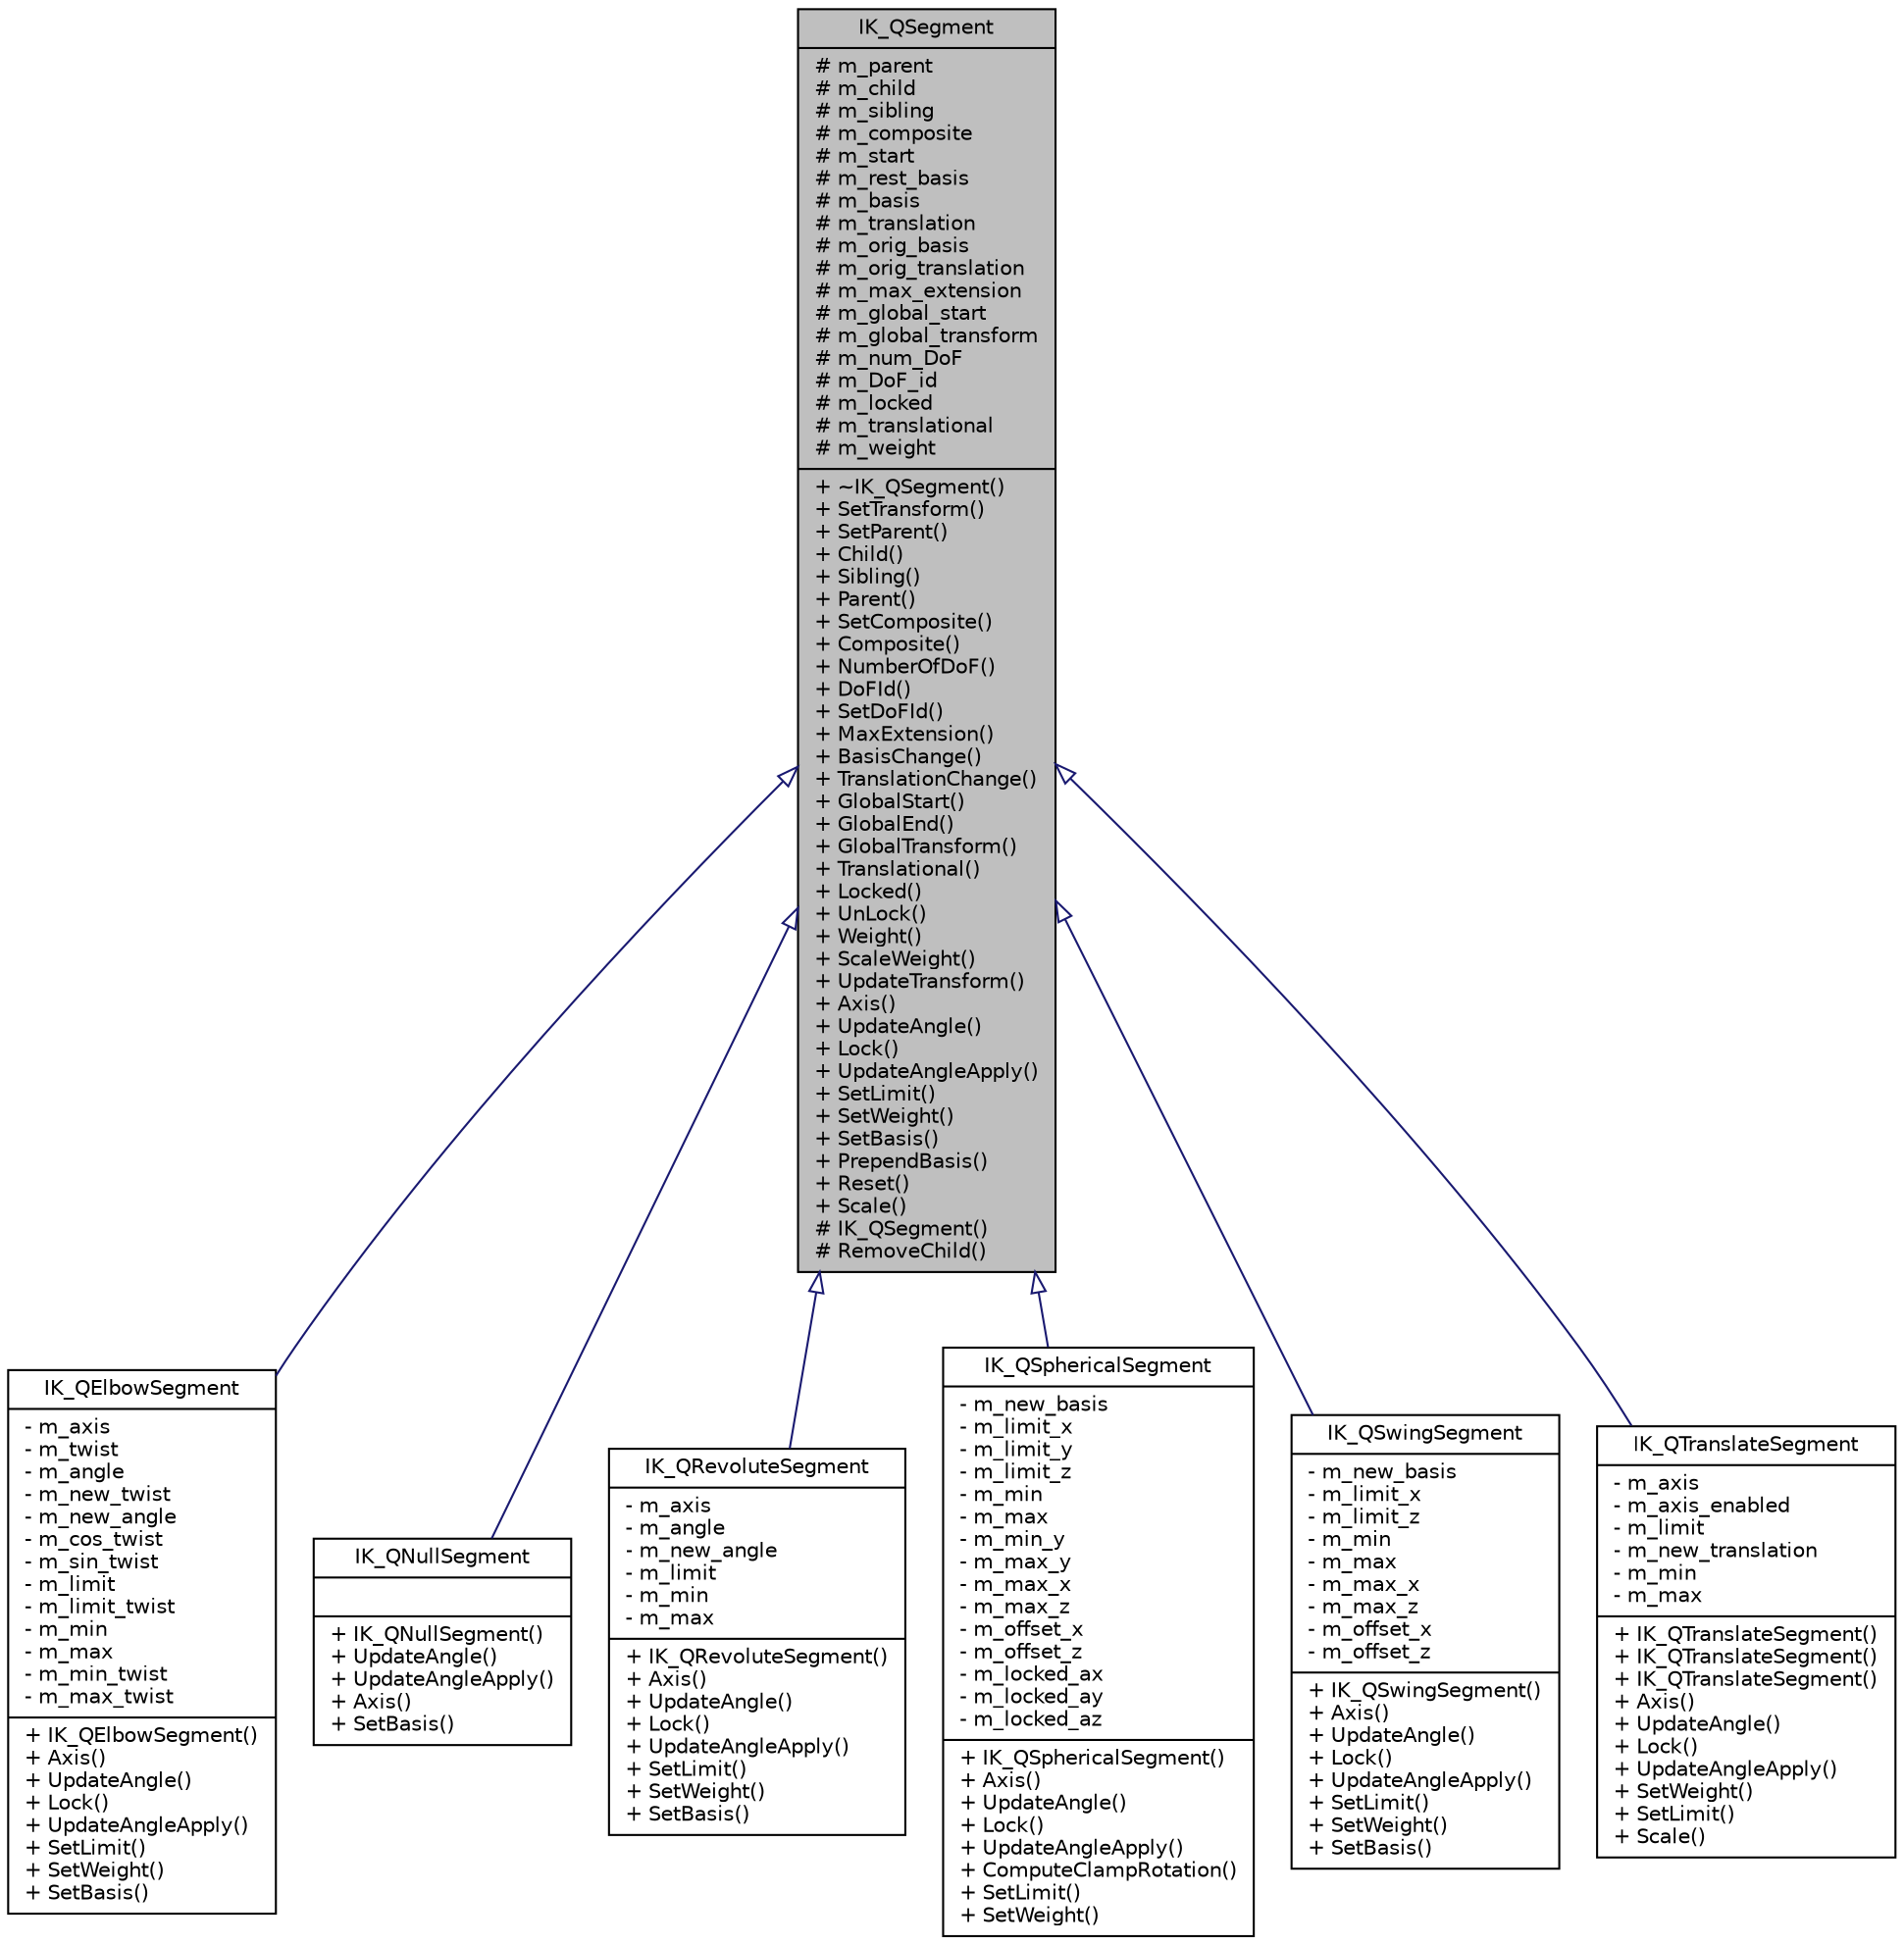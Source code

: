 digraph G
{
  edge [fontname="Helvetica",fontsize="10",labelfontname="Helvetica",labelfontsize="10"];
  node [fontname="Helvetica",fontsize="10",shape=record];
  Node1 [label="{IK_QSegment\n|# m_parent\l# m_child\l# m_sibling\l# m_composite\l# m_start\l# m_rest_basis\l# m_basis\l# m_translation\l# m_orig_basis\l# m_orig_translation\l# m_max_extension\l# m_global_start\l# m_global_transform\l# m_num_DoF\l# m_DoF_id\l# m_locked\l# m_translational\l# m_weight\l|+ ~IK_QSegment()\l+ SetTransform()\l+ SetParent()\l+ Child()\l+ Sibling()\l+ Parent()\l+ SetComposite()\l+ Composite()\l+ NumberOfDoF()\l+ DoFId()\l+ SetDoFId()\l+ MaxExtension()\l+ BasisChange()\l+ TranslationChange()\l+ GlobalStart()\l+ GlobalEnd()\l+ GlobalTransform()\l+ Translational()\l+ Locked()\l+ UnLock()\l+ Weight()\l+ ScaleWeight()\l+ UpdateTransform()\l+ Axis()\l+ UpdateAngle()\l+ Lock()\l+ UpdateAngleApply()\l+ SetLimit()\l+ SetWeight()\l+ SetBasis()\l+ PrependBasis()\l+ Reset()\l+ Scale()\l# IK_QSegment()\l# RemoveChild()\l}",height=0.2,width=0.4,color="black", fillcolor="grey75", style="filled" fontcolor="black"];
  Node1 -> Node2 [dir=back,color="midnightblue",fontsize="10",style="solid",arrowtail="empty",fontname="Helvetica"];
  Node2 [label="{IK_QElbowSegment\n|- m_axis\l- m_twist\l- m_angle\l- m_new_twist\l- m_new_angle\l- m_cos_twist\l- m_sin_twist\l- m_limit\l- m_limit_twist\l- m_min\l- m_max\l- m_min_twist\l- m_max_twist\l|+ IK_QElbowSegment()\l+ Axis()\l+ UpdateAngle()\l+ Lock()\l+ UpdateAngleApply()\l+ SetLimit()\l+ SetWeight()\l+ SetBasis()\l}",height=0.2,width=0.4,color="black", fillcolor="white", style="filled",URL="$da/d68/classIK__QElbowSegment.html"];
  Node1 -> Node3 [dir=back,color="midnightblue",fontsize="10",style="solid",arrowtail="empty",fontname="Helvetica"];
  Node3 [label="{IK_QNullSegment\n||+ IK_QNullSegment()\l+ UpdateAngle()\l+ UpdateAngleApply()\l+ Axis()\l+ SetBasis()\l}",height=0.2,width=0.4,color="black", fillcolor="white", style="filled",URL="$d2/dc8/classIK__QNullSegment.html"];
  Node1 -> Node4 [dir=back,color="midnightblue",fontsize="10",style="solid",arrowtail="empty",fontname="Helvetica"];
  Node4 [label="{IK_QRevoluteSegment\n|- m_axis\l- m_angle\l- m_new_angle\l- m_limit\l- m_min\l- m_max\l|+ IK_QRevoluteSegment()\l+ Axis()\l+ UpdateAngle()\l+ Lock()\l+ UpdateAngleApply()\l+ SetLimit()\l+ SetWeight()\l+ SetBasis()\l}",height=0.2,width=0.4,color="black", fillcolor="white", style="filled",URL="$dc/d49/classIK__QRevoluteSegment.html"];
  Node1 -> Node5 [dir=back,color="midnightblue",fontsize="10",style="solid",arrowtail="empty",fontname="Helvetica"];
  Node5 [label="{IK_QSphericalSegment\n|- m_new_basis\l- m_limit_x\l- m_limit_y\l- m_limit_z\l- m_min\l- m_max\l- m_min_y\l- m_max_y\l- m_max_x\l- m_max_z\l- m_offset_x\l- m_offset_z\l- m_locked_ax\l- m_locked_ay\l- m_locked_az\l|+ IK_QSphericalSegment()\l+ Axis()\l+ UpdateAngle()\l+ Lock()\l+ UpdateAngleApply()\l+ ComputeClampRotation()\l+ SetLimit()\l+ SetWeight()\l}",height=0.2,width=0.4,color="black", fillcolor="white", style="filled",URL="$d7/d1b/classIK__QSphericalSegment.html"];
  Node1 -> Node6 [dir=back,color="midnightblue",fontsize="10",style="solid",arrowtail="empty",fontname="Helvetica"];
  Node6 [label="{IK_QSwingSegment\n|- m_new_basis\l- m_limit_x\l- m_limit_z\l- m_min\l- m_max\l- m_max_x\l- m_max_z\l- m_offset_x\l- m_offset_z\l|+ IK_QSwingSegment()\l+ Axis()\l+ UpdateAngle()\l+ Lock()\l+ UpdateAngleApply()\l+ SetLimit()\l+ SetWeight()\l+ SetBasis()\l}",height=0.2,width=0.4,color="black", fillcolor="white", style="filled",URL="$d2/d58/classIK__QSwingSegment.html"];
  Node1 -> Node7 [dir=back,color="midnightblue",fontsize="10",style="solid",arrowtail="empty",fontname="Helvetica"];
  Node7 [label="{IK_QTranslateSegment\n|- m_axis\l- m_axis_enabled\l- m_limit\l- m_new_translation\l- m_min\l- m_max\l|+ IK_QTranslateSegment()\l+ IK_QTranslateSegment()\l+ IK_QTranslateSegment()\l+ Axis()\l+ UpdateAngle()\l+ Lock()\l+ UpdateAngleApply()\l+ SetWeight()\l+ SetLimit()\l+ Scale()\l}",height=0.2,width=0.4,color="black", fillcolor="white", style="filled",URL="$d0/d61/classIK__QTranslateSegment.html"];
}
